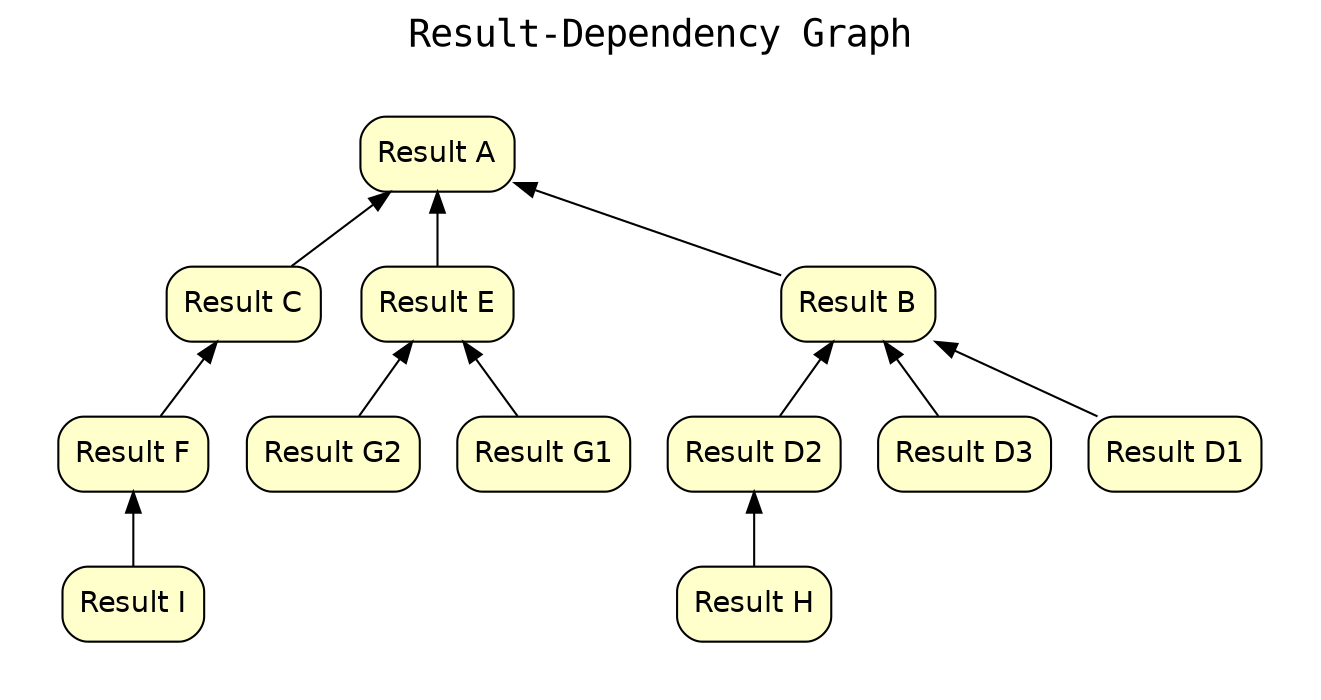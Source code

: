digraph wt_run {
rankdir=BT

fontname=Courier; fontsize=18; labelloc=t
label="Result-Dependency Graph"

subgraph cluster_citations { label=""; color=white; penwidth=0
subgraph cluster_citations_inner { label=""; color=white

# result nodes
node[shape=box style="rounded,filled" fillcolor="#FFFFCC" peripheries=1 fontname=Helvetica]
"http://learningsparql.com/ns/papers#resultA" [label="Result A"]
"http://learningsparql.com/ns/papers#resultB" [label="Result B"]
"http://learningsparql.com/ns/papers#resultC" [label="Result C"]
"http://learningsparql.com/ns/papers#resultD1" [label="Result D1"]
"http://learningsparql.com/ns/papers#resultD2" [label="Result D2"]
"http://learningsparql.com/ns/papers#resultD3" [label="Result D3"]
"http://learningsparql.com/ns/papers#resultE" [label="Result E"]
"http://learningsparql.com/ns/papers#resultF" [label="Result F"]
"http://learningsparql.com/ns/papers#resultG1" [label="Result G1"]
"http://learningsparql.com/ns/papers#resultG2" [label="Result G2"]
"http://learningsparql.com/ns/papers#resultH" [label="Result H"]
"http://learningsparql.com/ns/papers#resultI" [label="Result I"]

# result dependency edges
"http://learningsparql.com/ns/papers#resultB" -> "http://learningsparql.com/ns/papers#resultA"
"http://learningsparql.com/ns/papers#resultC" -> "http://learningsparql.com/ns/papers#resultA"
"http://learningsparql.com/ns/papers#resultD1" -> "http://learningsparql.com/ns/papers#resultB"
"http://learningsparql.com/ns/papers#resultD2" -> "http://learningsparql.com/ns/papers#resultB"
"http://learningsparql.com/ns/papers#resultD3" -> "http://learningsparql.com/ns/papers#resultB"
"http://learningsparql.com/ns/papers#resultE" -> "http://learningsparql.com/ns/papers#resultA"
"http://learningsparql.com/ns/papers#resultF" -> "http://learningsparql.com/ns/papers#resultC"
"http://learningsparql.com/ns/papers#resultG1" -> "http://learningsparql.com/ns/papers#resultE"
"http://learningsparql.com/ns/papers#resultG2" -> "http://learningsparql.com/ns/papers#resultE"
"http://learningsparql.com/ns/papers#resultH" -> "http://learningsparql.com/ns/papers#resultD2"
"http://learningsparql.com/ns/papers#resultI" -> "http://learningsparql.com/ns/papers#resultF"

}}

}
